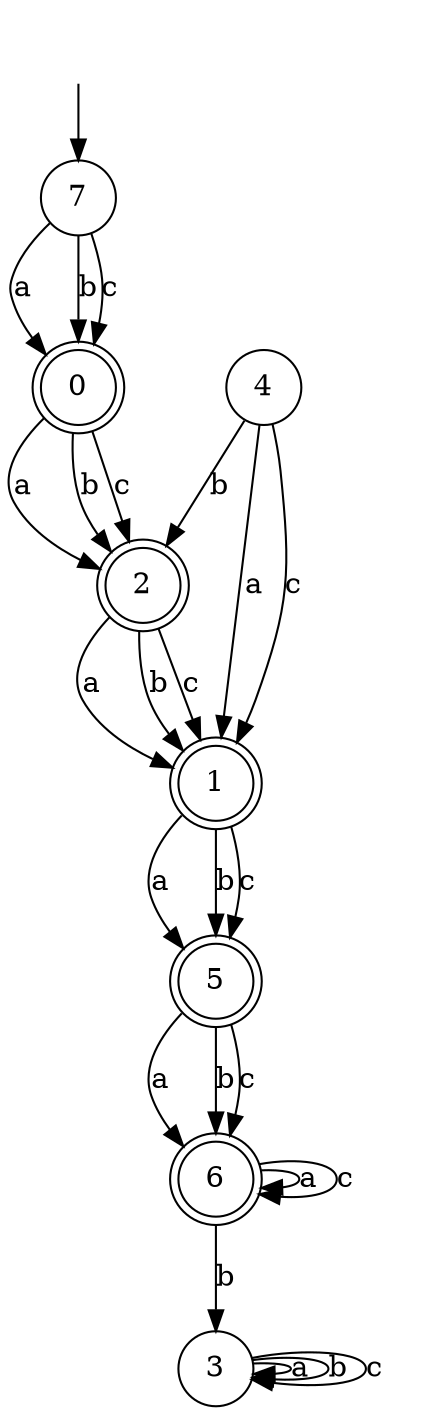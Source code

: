 digraph g {
__start [label=""shape=none]
	7[shape="circle" label="7"]
	0[shape="doublecircle" label="0"]
	1[shape="doublecircle" label="1"]
	2[shape="doublecircle" label="2"]
	3[shape="circle" label="3"]
	4[shape="circle" label="4"]
	5[shape="doublecircle" label="5"]
	6[shape="doublecircle" label="6"]

__start -> 7
	0 -> 2 [label="a"]
	0 -> 2 [label="b"]
	0 -> 2 [label="c"]
	1 -> 5 [label="a"]
	1 -> 5 [label="b"]
	1 -> 5 [label="c"]
	2 -> 1 [label="a"]
	2 -> 1 [label="b"]
	2 -> 1 [label="c"]
	3 -> 3 [label="a"]
	3 -> 3 [label="b"]
	3 -> 3 [label="c"]
	4 -> 1 [label="a"]
	4 -> 2 [label="b"]
	4 -> 1 [label="c"]
	5 -> 6 [label="a"]
	5 -> 6 [label="b"]
	5 -> 6 [label="c"]
	6 -> 6 [label="a"]
	6 -> 3 [label="b"]
	6 -> 6 [label="c"]
	7 -> 0 [label="a"]
	7 -> 0 [label="b"]
	7 -> 0 [label="c"]
}
